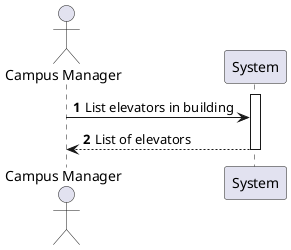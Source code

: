 @startuml
'https://plantuml.com/sequence-diagram

autonumber
actor "Campus Manager" as CM


activate System
CM -> System: List elevators in building 
CM <-- System: List of elevators
deactivate System

@enduml